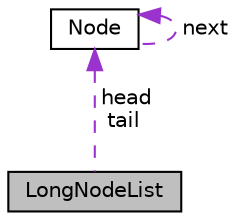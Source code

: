 digraph "LongNodeList"
{
  edge [fontname="Helvetica",fontsize="10",labelfontname="Helvetica",labelfontsize="10"];
  node [fontname="Helvetica",fontsize="10",shape=record];
  Node1 [label="LongNodeList",height=0.2,width=0.4,color="black", fillcolor="grey75", style="filled", fontcolor="black"];
  Node2 -> Node1 [dir="back",color="darkorchid3",fontsize="10",style="dashed",label=" head\ntail" ];
  Node2 [label="Node",height=0.2,width=0.4,color="black", fillcolor="white", style="filled",URL="$structNode.html"];
  Node2 -> Node2 [dir="back",color="darkorchid3",fontsize="10",style="dashed",label=" next" ];
}
